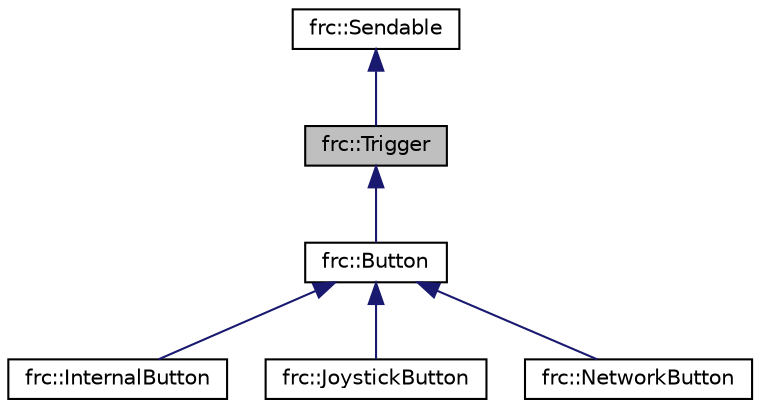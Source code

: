 digraph "frc::Trigger"
{
  edge [fontname="Helvetica",fontsize="10",labelfontname="Helvetica",labelfontsize="10"];
  node [fontname="Helvetica",fontsize="10",shape=record];
  Node1 [label="frc::Trigger",height=0.2,width=0.4,color="black", fillcolor="grey75", style="filled", fontcolor="black"];
  Node2 -> Node1 [dir="back",color="midnightblue",fontsize="10",style="solid",fontname="Helvetica"];
  Node2 [label="frc::Sendable",height=0.2,width=0.4,color="black", fillcolor="white", style="filled",URL="$classfrc_1_1Sendable.html"];
  Node1 -> Node3 [dir="back",color="midnightblue",fontsize="10",style="solid",fontname="Helvetica"];
  Node3 [label="frc::Button",height=0.2,width=0.4,color="black", fillcolor="white", style="filled",URL="$classfrc_1_1Button.html",tooltip="This class provides an easy way to link commands to OI inputs. "];
  Node3 -> Node4 [dir="back",color="midnightblue",fontsize="10",style="solid",fontname="Helvetica"];
  Node4 [label="frc::InternalButton",height=0.2,width=0.4,color="black", fillcolor="white", style="filled",URL="$classfrc_1_1InternalButton.html"];
  Node3 -> Node5 [dir="back",color="midnightblue",fontsize="10",style="solid",fontname="Helvetica"];
  Node5 [label="frc::JoystickButton",height=0.2,width=0.4,color="black", fillcolor="white", style="filled",URL="$classfrc_1_1JoystickButton.html"];
  Node3 -> Node6 [dir="back",color="midnightblue",fontsize="10",style="solid",fontname="Helvetica"];
  Node6 [label="frc::NetworkButton",height=0.2,width=0.4,color="black", fillcolor="white", style="filled",URL="$classfrc_1_1NetworkButton.html"];
}
